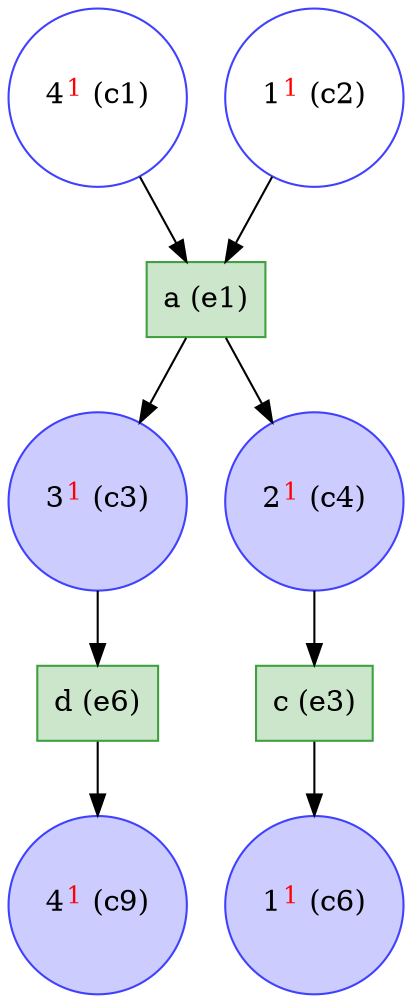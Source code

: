 digraph test {
  c1 -> e1;
  c2 -> e1;
  e1 -> c3;
  e1 -> c4;
  c4 -> e3;
  e3 -> c6;
  c3 -> e6;
  e6 -> c9;
  c1 [color="#4040ff" fillcolor="transparent" label= <4<FONT COLOR="red"><SUP>1</SUP></FONT>&nbsp;(c1)> shape=circle style=filled];
  c2 [color="#4040ff" fillcolor="transparent" label= <1<FONT COLOR="red"><SUP>1</SUP></FONT>&nbsp;(c2)> shape=circle style=filled];
  c3 [color="#4040ff" fillcolor="#ccccff" label= <3<FONT COLOR="red"><SUP>1</SUP></FONT>&nbsp;(c3)> shape=circle style=filled];
  c4 [color="#4040ff" fillcolor="#ccccff" label= <2<FONT COLOR="red"><SUP>1</SUP></FONT>&nbsp;(c4)> shape=circle style=filled];
  c6 [color="#4040ff" fillcolor="#ccccff" label= <1<FONT COLOR="red"><SUP>1</SUP></FONT>&nbsp;(c6)> shape=circle style=filled];
  c9 [color="#4040ff" fillcolor="#ccccff" label= <4<FONT COLOR="red"><SUP>1</SUP></FONT>&nbsp;(c9)> shape=circle style=filled];
  e1 [color="#409f40" fillcolor="#cce6cc" label="a (e1)" shape=box style=filled];
  e3 [color="#409f40" fillcolor="#cce6cc" label="c (e3)" shape=box style=filled];
  e6 [color="#409f40" fillcolor="#cce6cc" label="d (e6)" shape=box style=filled];
}
